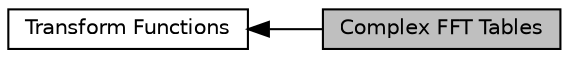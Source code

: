 digraph "Complex FFT Tables"
{
  edge [fontname="Helvetica",fontsize="10",labelfontname="Helvetica",labelfontsize="10"];
  node [fontname="Helvetica",fontsize="10",shape=record];
  rankdir=LR;
  Node0 [label="Complex FFT Tables",height=0.2,width=0.4,color="black", fillcolor="grey75", style="filled", fontcolor="black"];
  Node1 [label="Transform Functions",height=0.2,width=0.4,color="black", fillcolor="white", style="filled",URL="$group__group_transforms.html"];
  Node1->Node0 [shape=plaintext, dir="back", style="solid"];
}
